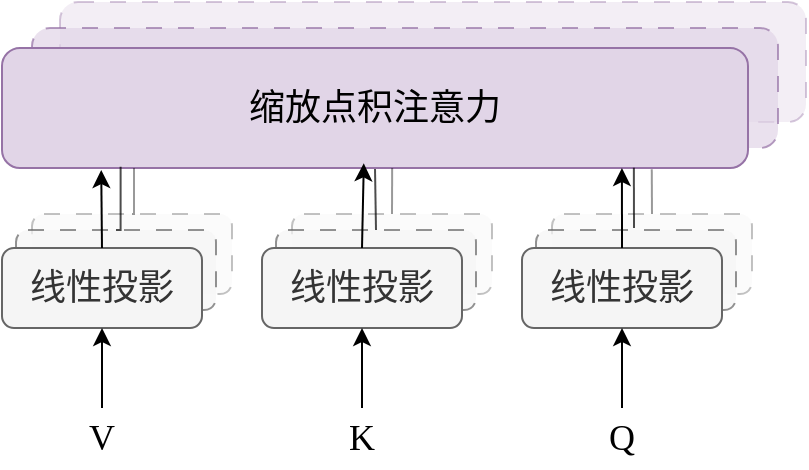 <mxfile version="26.2.6">
  <diagram name="Page-1" id="xW-WMZ9OCgLaWtX6TRYx">
    <mxGraphModel dx="838" dy="503" grid="1" gridSize="10" guides="1" tooltips="1" connect="1" arrows="1" fold="1" page="1" pageScale="1" pageWidth="850" pageHeight="1100" math="0" shadow="0">
      <root>
        <mxCell id="0" />
        <mxCell id="1" parent="0" />
        <mxCell id="HYoXXiCOUGap_etAaGFY-31" value="" style="rounded=1;whiteSpace=wrap;html=1;fontSize=18;fontFamily=SimSun;fillColor=#e1d5e7;strokeColor=#9673a6;opacity=40;dashed=1;dashPattern=8 8;" vertex="1" parent="1">
          <mxGeometry x="189" y="317" width="373" height="60" as="geometry" />
        </mxCell>
        <mxCell id="HYoXXiCOUGap_etAaGFY-30" value="" style="rounded=1;whiteSpace=wrap;html=1;fontSize=18;fontFamily=SimSun;fillColor=#e1d5e7;strokeColor=#9673a6;opacity=70;dashed=1;dashPattern=8 8;" vertex="1" parent="1">
          <mxGeometry x="175" y="330" width="373" height="60" as="geometry" />
        </mxCell>
        <mxCell id="HYoXXiCOUGap_etAaGFY-6" value="" style="rounded=1;whiteSpace=wrap;html=1;fontFamily=SimSun;fontSize=18;fillColor=#f5f5f5;strokeColor=#666666;dashed=1;dashPattern=8 8;opacity=40;fontColor=#333333;" vertex="1" parent="1">
          <mxGeometry x="175" y="423" width="100" height="40" as="geometry" />
        </mxCell>
        <mxCell id="HYoXXiCOUGap_etAaGFY-5" value="" style="rounded=1;whiteSpace=wrap;html=1;fontFamily=SimSun;fontSize=18;fillColor=#f5f5f5;strokeColor=#666666;dashed=1;dashPattern=8 8;opacity=70;fontColor=#333333;" vertex="1" parent="1">
          <mxGeometry x="167" y="431" width="100" height="40" as="geometry" />
        </mxCell>
        <mxCell id="HYoXXiCOUGap_etAaGFY-1" value="线性投影" style="rounded=1;whiteSpace=wrap;html=1;fontFamily=SimSun;fontSize=18;fillColor=#f5f5f5;strokeColor=#666666;fontColor=#333333;" vertex="1" parent="1">
          <mxGeometry x="160" y="440" width="100" height="40" as="geometry" />
        </mxCell>
        <mxCell id="HYoXXiCOUGap_etAaGFY-11" value="" style="rounded=1;whiteSpace=wrap;html=1;fontFamily=SimSun;fontSize=18;fillColor=#f5f5f5;strokeColor=#666666;dashed=1;dashPattern=8 8;opacity=40;fontColor=#333333;" vertex="1" parent="1">
          <mxGeometry x="305" y="423" width="100" height="40" as="geometry" />
        </mxCell>
        <mxCell id="HYoXXiCOUGap_etAaGFY-32" style="rounded=0;orthogonalLoop=1;jettySize=auto;html=1;exitX=0.5;exitY=0;exitDx=0;exitDy=0;entryX=0.5;entryY=1;entryDx=0;entryDy=0;endArrow=none;startFill=0;opacity=70;" edge="1" parent="1" source="HYoXXiCOUGap_etAaGFY-12" target="HYoXXiCOUGap_etAaGFY-25">
          <mxGeometry relative="1" as="geometry" />
        </mxCell>
        <mxCell id="HYoXXiCOUGap_etAaGFY-12" value="" style="rounded=1;whiteSpace=wrap;html=1;fontFamily=SimSun;fontSize=18;fillColor=#f5f5f5;strokeColor=#666666;dashed=1;dashPattern=8 8;opacity=70;fontColor=#333333;" vertex="1" parent="1">
          <mxGeometry x="297" y="431" width="100" height="40" as="geometry" />
        </mxCell>
        <mxCell id="HYoXXiCOUGap_etAaGFY-13" value="线性投影" style="rounded=1;whiteSpace=wrap;html=1;fontFamily=SimSun;fontSize=18;fillColor=#f5f5f5;strokeColor=#666666;fontColor=#333333;" vertex="1" parent="1">
          <mxGeometry x="290" y="440" width="100" height="40" as="geometry" />
        </mxCell>
        <mxCell id="HYoXXiCOUGap_etAaGFY-14" value="" style="rounded=1;whiteSpace=wrap;html=1;fontFamily=SimSun;fontSize=18;fillColor=#f5f5f5;strokeColor=#666666;dashed=1;dashPattern=8 8;opacity=40;fontColor=#333333;" vertex="1" parent="1">
          <mxGeometry x="435" y="423" width="100" height="40" as="geometry" />
        </mxCell>
        <mxCell id="HYoXXiCOUGap_etAaGFY-15" value="" style="rounded=1;whiteSpace=wrap;html=1;fontFamily=SimSun;fontSize=18;fillColor=#f5f5f5;strokeColor=#666666;dashed=1;dashPattern=8 8;opacity=70;fontColor=#333333;" vertex="1" parent="1">
          <mxGeometry x="427" y="431" width="100" height="40" as="geometry" />
        </mxCell>
        <mxCell id="HYoXXiCOUGap_etAaGFY-16" value="线性投影" style="rounded=1;whiteSpace=wrap;html=1;fontFamily=SimSun;fontSize=18;fillColor=#f5f5f5;strokeColor=#666666;fontColor=#333333;" vertex="1" parent="1">
          <mxGeometry x="420" y="440" width="100" height="40" as="geometry" />
        </mxCell>
        <mxCell id="HYoXXiCOUGap_etAaGFY-21" style="edgeStyle=orthogonalEdgeStyle;rounded=0;orthogonalLoop=1;jettySize=auto;html=1;exitX=0.5;exitY=0;exitDx=0;exitDy=0;entryX=0.5;entryY=1;entryDx=0;entryDy=0;" edge="1" parent="1" source="HYoXXiCOUGap_etAaGFY-17" target="HYoXXiCOUGap_etAaGFY-1">
          <mxGeometry relative="1" as="geometry" />
        </mxCell>
        <mxCell id="HYoXXiCOUGap_etAaGFY-17" value="V" style="text;html=1;align=center;verticalAlign=middle;whiteSpace=wrap;rounded=0;fontSize=18;fontFamily=Times New Roman;" vertex="1" parent="1">
          <mxGeometry x="180" y="520" width="60" height="30" as="geometry" />
        </mxCell>
        <mxCell id="HYoXXiCOUGap_etAaGFY-22" style="edgeStyle=orthogonalEdgeStyle;rounded=0;orthogonalLoop=1;jettySize=auto;html=1;exitX=0.5;exitY=0;exitDx=0;exitDy=0;entryX=0.5;entryY=1;entryDx=0;entryDy=0;" edge="1" parent="1" source="HYoXXiCOUGap_etAaGFY-18" target="HYoXXiCOUGap_etAaGFY-13">
          <mxGeometry relative="1" as="geometry" />
        </mxCell>
        <mxCell id="HYoXXiCOUGap_etAaGFY-18" value="K" style="text;html=1;align=center;verticalAlign=middle;whiteSpace=wrap;rounded=0;fontSize=18;fontFamily=Times New Roman;" vertex="1" parent="1">
          <mxGeometry x="310" y="520" width="60" height="30" as="geometry" />
        </mxCell>
        <mxCell id="HYoXXiCOUGap_etAaGFY-24" style="edgeStyle=orthogonalEdgeStyle;rounded=0;orthogonalLoop=1;jettySize=auto;html=1;exitX=0.5;exitY=0;exitDx=0;exitDy=0;entryX=0.5;entryY=1;entryDx=0;entryDy=0;" edge="1" parent="1" source="HYoXXiCOUGap_etAaGFY-19" target="HYoXXiCOUGap_etAaGFY-16">
          <mxGeometry relative="1" as="geometry" />
        </mxCell>
        <mxCell id="HYoXXiCOUGap_etAaGFY-19" value="Q" style="text;html=1;align=center;verticalAlign=middle;whiteSpace=wrap;rounded=0;fontSize=18;fontFamily=Times New Roman;" vertex="1" parent="1">
          <mxGeometry x="440" y="520" width="60" height="30" as="geometry" />
        </mxCell>
        <mxCell id="HYoXXiCOUGap_etAaGFY-25" value="缩放点积注意力" style="rounded=1;whiteSpace=wrap;html=1;fontSize=18;fontFamily=SimSun;fillColor=#e1d5e7;strokeColor=#9673a6;" vertex="1" parent="1">
          <mxGeometry x="160" y="340" width="373" height="60" as="geometry" />
        </mxCell>
        <mxCell id="HYoXXiCOUGap_etAaGFY-26" style="edgeStyle=orthogonalEdgeStyle;rounded=0;orthogonalLoop=1;jettySize=auto;html=1;exitX=0.5;exitY=0;exitDx=0;exitDy=0;entryX=0.133;entryY=1.017;entryDx=0;entryDy=0;entryPerimeter=0;" edge="1" parent="1" source="HYoXXiCOUGap_etAaGFY-1" target="HYoXXiCOUGap_etAaGFY-25">
          <mxGeometry relative="1" as="geometry" />
        </mxCell>
        <mxCell id="HYoXXiCOUGap_etAaGFY-27" style="rounded=0;orthogonalLoop=1;jettySize=auto;html=1;exitX=0.5;exitY=0;exitDx=0;exitDy=0;entryX=0.485;entryY=0.961;entryDx=0;entryDy=0;entryPerimeter=0;" edge="1" parent="1" source="HYoXXiCOUGap_etAaGFY-13" target="HYoXXiCOUGap_etAaGFY-25">
          <mxGeometry relative="1" as="geometry" />
        </mxCell>
        <mxCell id="HYoXXiCOUGap_etAaGFY-29" style="edgeStyle=orthogonalEdgeStyle;rounded=0;orthogonalLoop=1;jettySize=auto;html=1;exitX=0.5;exitY=0;exitDx=0;exitDy=0;entryX=0.831;entryY=1;entryDx=0;entryDy=0;entryPerimeter=0;" edge="1" parent="1" source="HYoXXiCOUGap_etAaGFY-16" target="HYoXXiCOUGap_etAaGFY-25">
          <mxGeometry relative="1" as="geometry" />
        </mxCell>
        <mxCell id="HYoXXiCOUGap_etAaGFY-33" style="edgeStyle=orthogonalEdgeStyle;rounded=0;orthogonalLoop=1;jettySize=auto;html=1;exitX=0.5;exitY=0;exitDx=0;exitDy=0;entryX=0.523;entryY=1;entryDx=0;entryDy=0;entryPerimeter=0;endArrow=none;startFill=0;opacity=40;" edge="1" parent="1" source="HYoXXiCOUGap_etAaGFY-11" target="HYoXXiCOUGap_etAaGFY-25">
          <mxGeometry relative="1" as="geometry" />
        </mxCell>
        <mxCell id="HYoXXiCOUGap_etAaGFY-34" style="edgeStyle=orthogonalEdgeStyle;rounded=0;orthogonalLoop=1;jettySize=auto;html=1;exitX=0.5;exitY=0;exitDx=0;exitDy=0;entryX=0.159;entryY=0.99;entryDx=0;entryDy=0;entryPerimeter=0;endArrow=none;startFill=0;opacity=70;" edge="1" parent="1" source="HYoXXiCOUGap_etAaGFY-5" target="HYoXXiCOUGap_etAaGFY-25">
          <mxGeometry relative="1" as="geometry" />
        </mxCell>
        <mxCell id="HYoXXiCOUGap_etAaGFY-35" style="edgeStyle=orthogonalEdgeStyle;rounded=0;orthogonalLoop=1;jettySize=auto;html=1;exitX=0.5;exitY=0;exitDx=0;exitDy=0;endArrow=none;startFill=0;opacity=40;" edge="1" parent="1" source="HYoXXiCOUGap_etAaGFY-6">
          <mxGeometry relative="1" as="geometry">
            <mxPoint x="226" y="400" as="targetPoint" />
          </mxGeometry>
        </mxCell>
        <mxCell id="HYoXXiCOUGap_etAaGFY-36" style="rounded=0;orthogonalLoop=1;jettySize=auto;html=1;entryX=0.847;entryY=0.982;entryDx=0;entryDy=0;entryPerimeter=0;endArrow=none;startFill=0;opacity=70;" edge="1" parent="1">
          <mxGeometry relative="1" as="geometry">
            <mxPoint x="476" y="430" as="sourcePoint" />
            <mxPoint x="475.931" y="399.92" as="targetPoint" />
          </mxGeometry>
        </mxCell>
        <mxCell id="HYoXXiCOUGap_etAaGFY-38" style="rounded=0;orthogonalLoop=1;jettySize=auto;html=1;exitX=0.5;exitY=0;exitDx=0;exitDy=0;entryX=0.871;entryY=1.01;entryDx=0;entryDy=0;entryPerimeter=0;endArrow=none;startFill=0;opacity=40;" edge="1" parent="1" source="HYoXXiCOUGap_etAaGFY-14" target="HYoXXiCOUGap_etAaGFY-25">
          <mxGeometry relative="1" as="geometry" />
        </mxCell>
      </root>
    </mxGraphModel>
  </diagram>
</mxfile>
